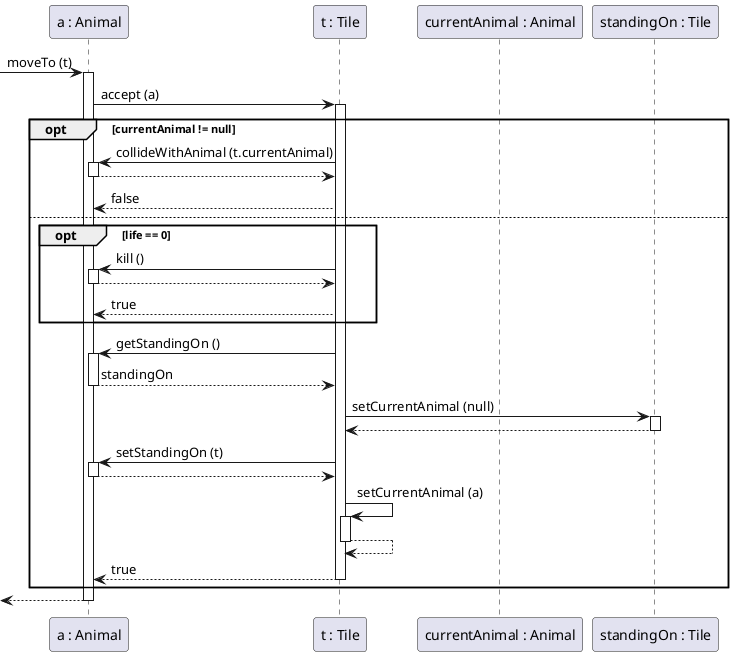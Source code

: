 @startuml

skinparam classAttributeIconSize 0
skinparam guillemet false

participant "a : Animal" as a
participant "t : Tile" as t
participant "currentAnimal : Animal" as currentAnimal
participant "standingOn : Tile" as standingOn

[-> a : moveTo (t)
activate a

a -> t ++ : accept (a)

opt currentAnimal != null

    t -> a ++ : collideWithAnimal (t.currentAnimal)
    a --> t --

    t --> a : false

else

    opt life == 0

        t -> a ++ : kill ()
        a --> t --

        t --> a : true

    end

    t -> a ++ : getStandingOn ()
    a --> t -- : standingOn

    t -> standingOn ++ : setCurrentAnimal (null)
    standingOn --> t --

    t -> a ++ : setStandingOn (t)
    a --> t --

    t -> t ++ : setCurrentAnimal (a)
    t --> t --

    t --> a -- : true

end

[<-- a
deactivate a

@enduml